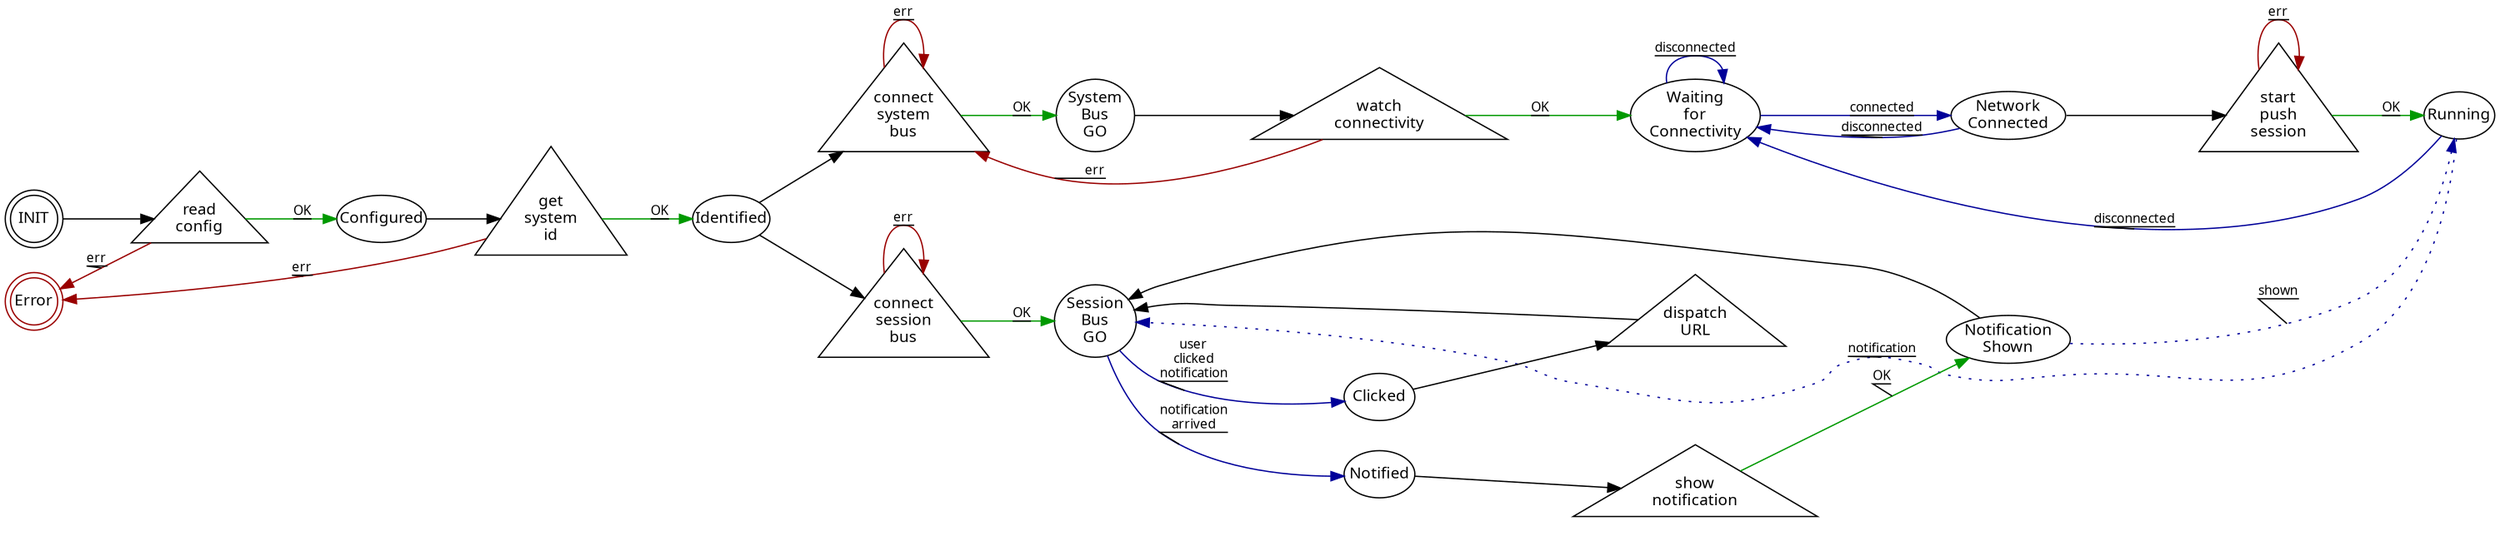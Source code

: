 digraph g {
    // both "neato" and "dot" produce reasonable & interesting outputs
    graph [rankdir=LR size="20,15" overlap="scale" splines="true"]
    node [fontname="Ubuntu Mono" fontsize=12 margin=0]
    edge [fontname="Ubuntu Mono" fontsize=10 decorate=true]

    // states
    node []
    "INIT"         [shape=doublecircle]
    "Error"        [shape=doublecircle color="#990000"]
    "Configured"
    "Identified"
    "SysBusOK"     [label="System\nBus\nGO"]
    "Waiting4Conn" [label="Waiting\nfor\nConnectivity"]
    "Connected"    [label="Network\nConnected"]
    "SesBusOK"     [label="Session\nBus\nGO"]
    "Running"
    "Notified"
    "Shown"        [label="Notification\nShown"]
    "Clicked"

    // auto-transitions
    node [shape=triangle]
    "read config"       [label="read\nconfig"]
    "get system id"     [label="get\nsystem\nid"]
    "conn sys bus"      [label="connect\nsystem\nbus"]
    "watch conn"        [label="watch\nconnectivity"]
    "conn ses bus"      [label="connect\nsession\nbus"]
    "start session"     [label="start\npush\nsession"]
    "show notification" [label="show\nnotification"]
    "dispatch URL"      [label="dispatch\nURL"]

    //
    "INIT" -> "read config"
    "Configured" -> "get system id"
    "Identified" -> { "conn sys bus" "conn ses bus" }
    "SysBusOK" -> "watch conn"
    "Connected" -> "start session"
    "Notified" -> "show notification"
    "Clicked" -> "dispatch URL" -> "SesBusOK"
    "Shown" -> "SesBusOK" // XXX state:state auto-transition?

    // events
    edge [color="#000099"]
    "Waiting4Conn" -> "Connected" [label="connected"]
    "Waiting4Conn" -> "Waiting4Conn" [label="disconnected"]
    "SesBusOK" -> "Notified" [label="notification\narrived"]
    "SesBusOK" -> "Clicked"  [label="user\nclicked\nnotification"]

    { "Connected" "Running" } -> "Waiting4Conn" [constraint=false label="disconnected"]
    "Running" -> "SesBusOK" [constraint=false style=dotted label=notification]
    "Shown" -> "Running"  [constraint=false style=dotted label=shown]

    // OKs
    edge [color="#009900" label="OK"]
    "read config" -> "Configured"
    "get system id" -> "Identified"
    "conn sys bus" -> "SysBusOK"
    "conn ses bus" -> "SesBusOK"
    "watch conn" -> "Waiting4Conn"
    "start session" -> "Running"
    "show notification" -> "Shown"

    //err
    edge [color="#990000" label="err" constraint=false]
    { "read config"
      "get system id"
    } -> Error
    "conn ses bus" -> "conn ses bus"
    "conn sys bus" -> "conn sys bus"
    "watch conn" -> "conn sys bus"
    "start session" -> "start session"
}
